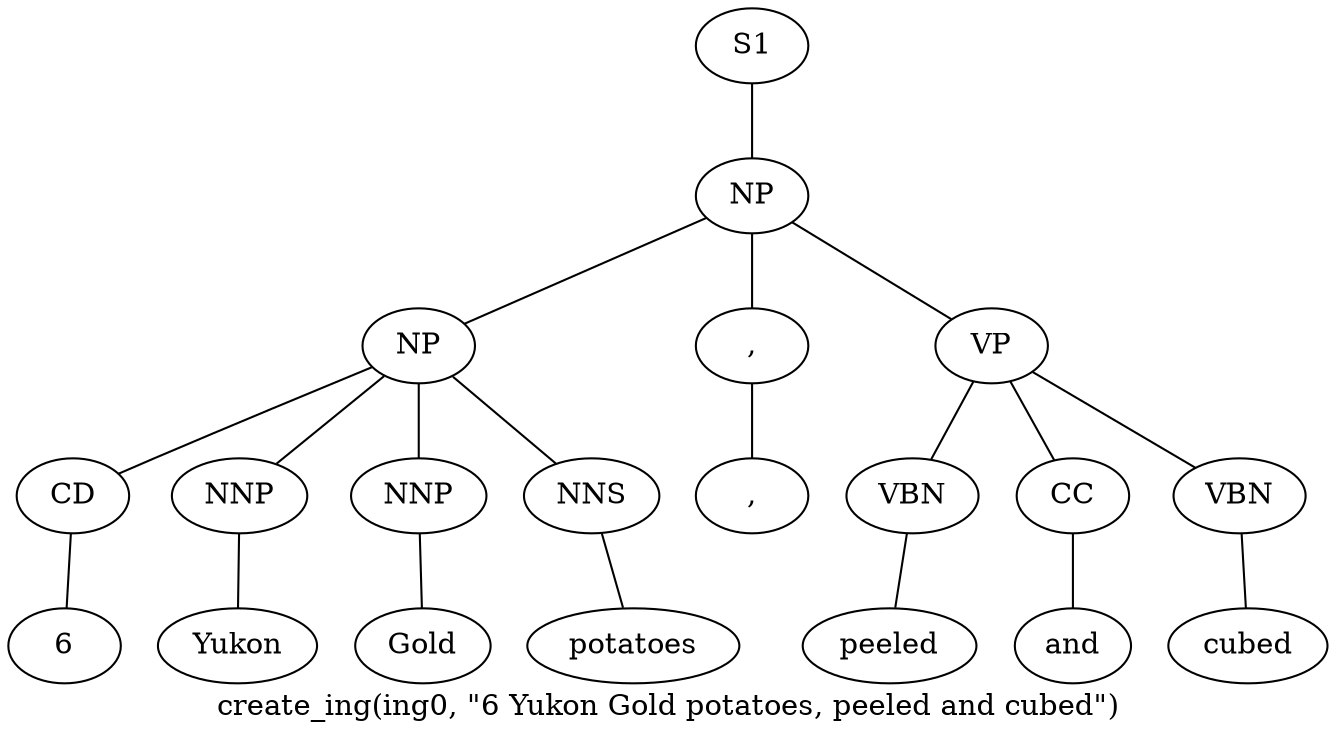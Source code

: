graph SyntaxGraph {
	label = "create_ing(ing0, \"6 Yukon Gold potatoes, peeled and cubed\")";
	Node0 [label="S1"];
	Node1 [label="NP"];
	Node2 [label="NP"];
	Node3 [label="CD"];
	Node4 [label="6"];
	Node5 [label="NNP"];
	Node6 [label="Yukon"];
	Node7 [label="NNP"];
	Node8 [label="Gold"];
	Node9 [label="NNS"];
	Node10 [label="potatoes"];
	Node11 [label=","];
	Node12 [label=","];
	Node13 [label="VP"];
	Node14 [label="VBN"];
	Node15 [label="peeled"];
	Node16 [label="CC"];
	Node17 [label="and"];
	Node18 [label="VBN"];
	Node19 [label="cubed"];

	Node0 -- Node1;
	Node1 -- Node2;
	Node1 -- Node11;
	Node1 -- Node13;
	Node2 -- Node3;
	Node2 -- Node5;
	Node2 -- Node7;
	Node2 -- Node9;
	Node3 -- Node4;
	Node5 -- Node6;
	Node7 -- Node8;
	Node9 -- Node10;
	Node11 -- Node12;
	Node13 -- Node14;
	Node13 -- Node16;
	Node13 -- Node18;
	Node14 -- Node15;
	Node16 -- Node17;
	Node18 -- Node19;
}